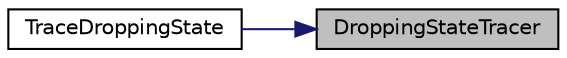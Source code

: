 digraph "DroppingStateTracer"
{
 // LATEX_PDF_SIZE
  edge [fontname="Helvetica",fontsize="10",labelfontname="Helvetica",labelfontsize="10"];
  node [fontname="Helvetica",fontsize="10",shape=record];
  rankdir="RL";
  Node1 [label="DroppingStateTracer",height=0.2,width=0.4,color="black", fillcolor="grey75", style="filled", fontcolor="black",tooltip=" "];
  Node1 -> Node2 [dir="back",color="midnightblue",fontsize="10",style="solid",fontname="Helvetica"];
  Node2 [label="TraceDroppingState",height=0.2,width=0.4,color="black", fillcolor="white", style="filled",URL="$codel-vs-pfifo-asymmetric_8cc.html#a20d7d9452b7e5c42ebc464a728682614",tooltip=" "];
}
